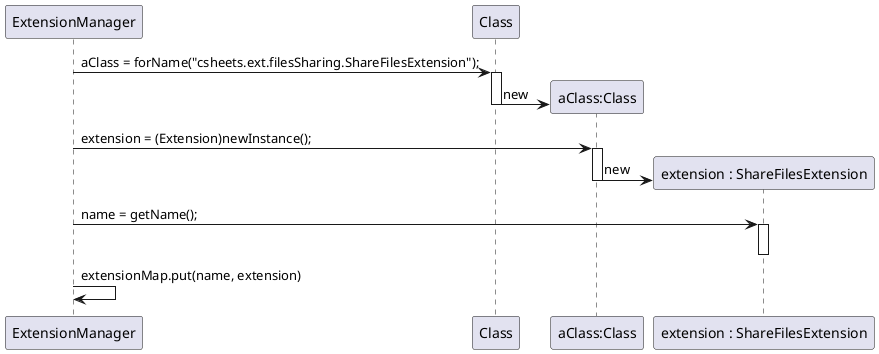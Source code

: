   @startuml doc-files/ipc_file_sharing_designextension_sd.png
  participant ExtensionManager as ExtM
  participant Class
  participant "aClass:Class" as aClass
  participant "extension : ShareFilesExtension" as EExample
  ExtM -> Class : aClass = forName("csheets.ext.filesSharing.ShareFilesExtension");
  activate Class
  create aClass
  Class -> aClass : new
  deactivate Class
  ExtM -> aClass : extension = (Extension)newInstance();
  activate aClass
  create EExample
  aClass -> EExample : new
  deactivate aClass
  ExtM -> EExample : name = getName();
  activate EExample
  deactivate EExample
  ExtM -> ExtM : extensionMap.put(name, extension)
  @enduml
